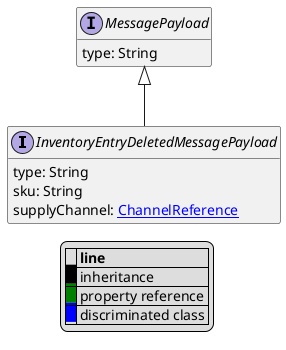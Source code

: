 @startuml

hide empty fields
hide empty methods
legend
|= |= line |
|<back:black>   </back>| inheritance |
|<back:green>   </back>| property reference |
|<back:blue>   </back>| discriminated class |
endlegend
interface InventoryEntryDeletedMessagePayload [[InventoryEntryDeletedMessagePayload.svg]] extends MessagePayload {
    type: String
    sku: String
    supplyChannel: [[ChannelReference.svg ChannelReference]]
}
interface MessagePayload [[MessagePayload.svg]]  {
    type: String
}





@enduml
